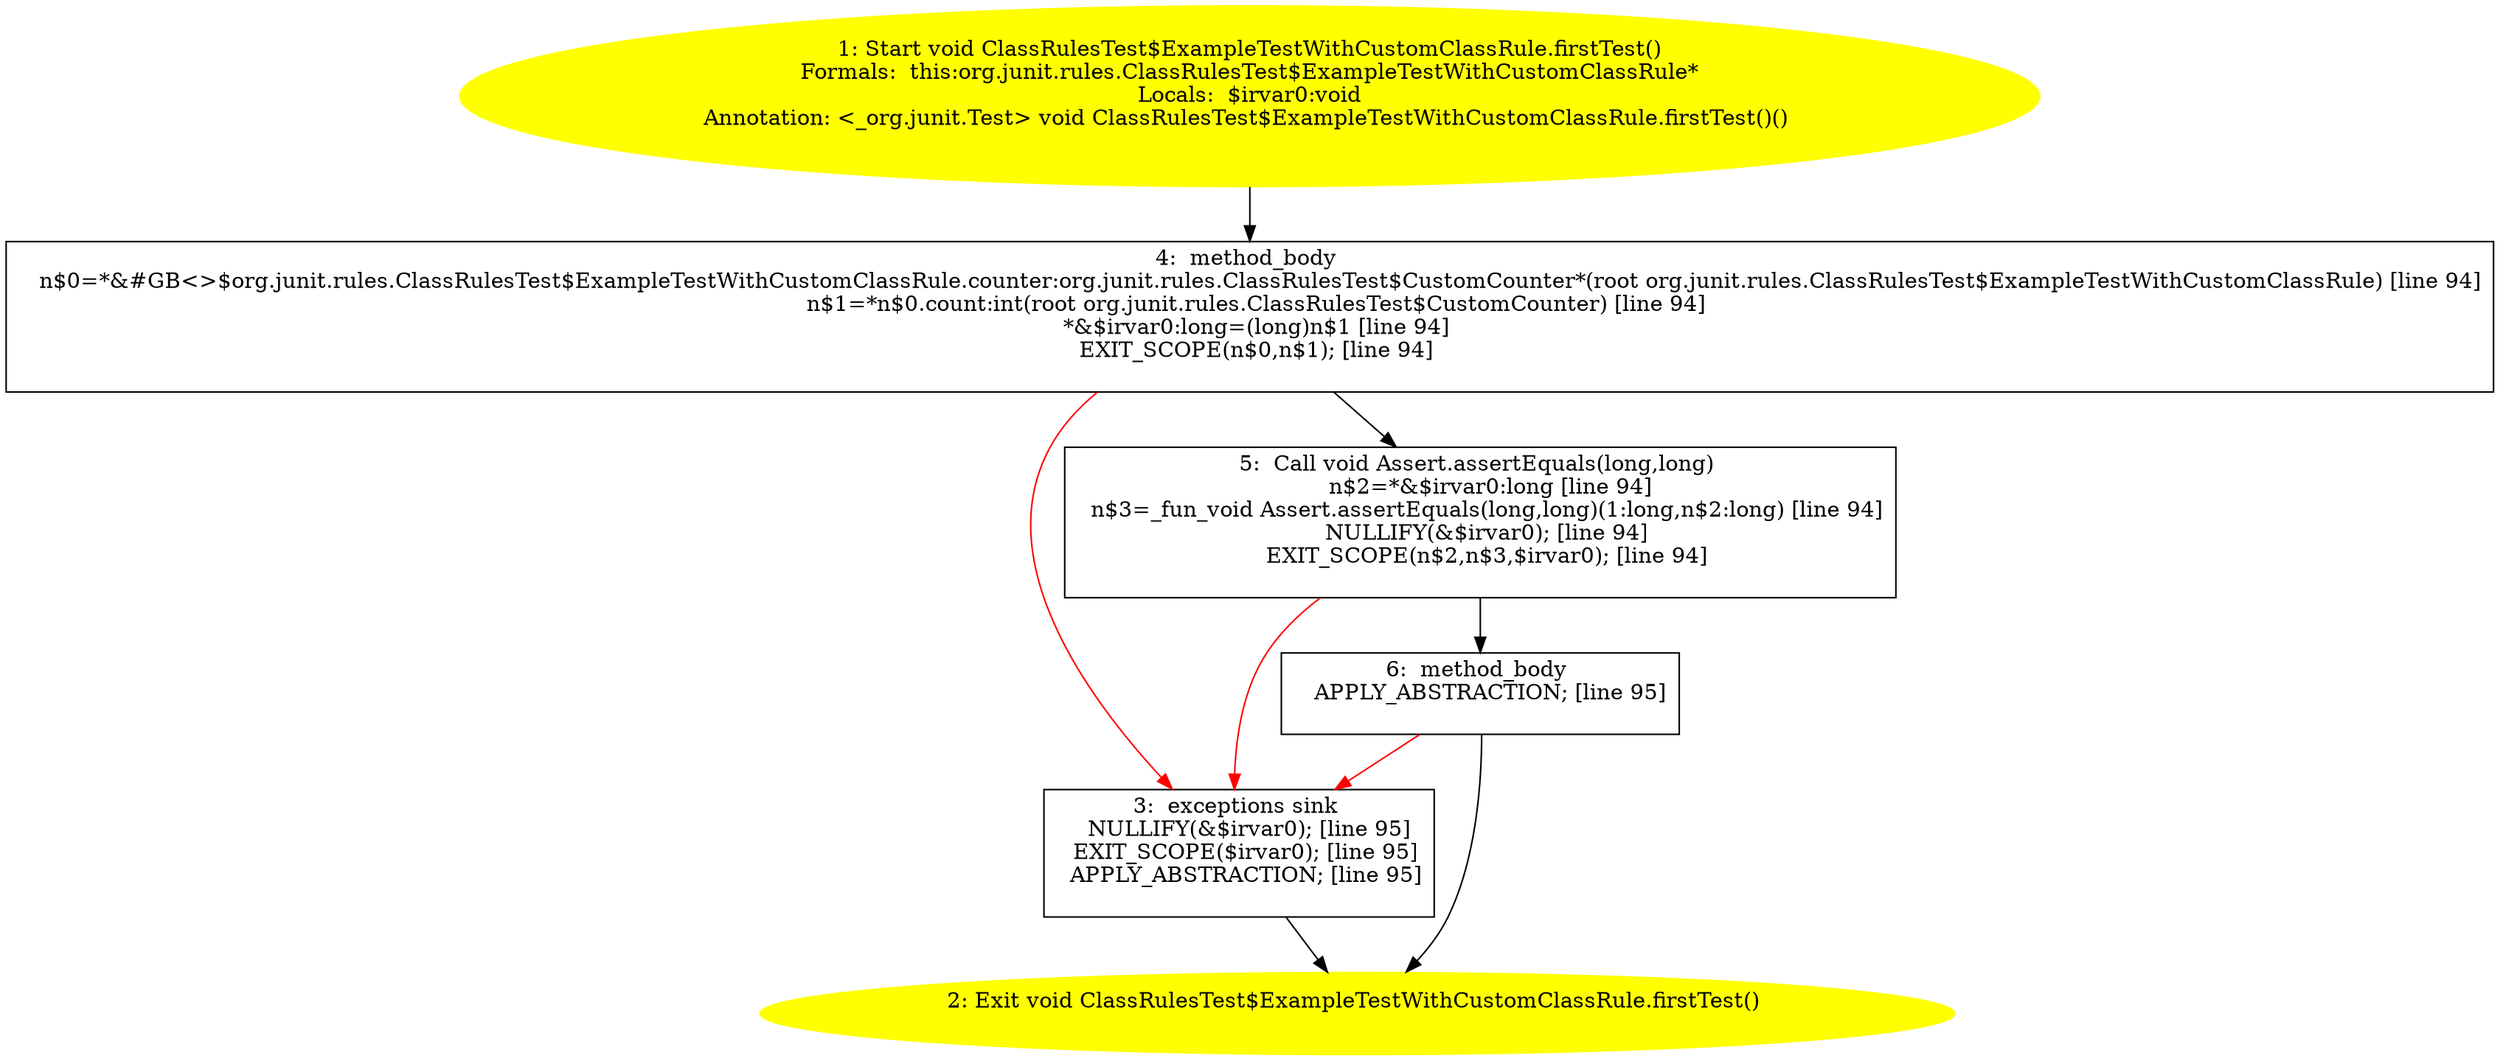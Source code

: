 /* @generated */
digraph cfg {
"org.junit.rules.ClassRulesTest$ExampleTestWithCustomClassRule.firstTest():void.a32a0532573a4f19d908b392a596cbf7_1" [label="1: Start void ClassRulesTest$ExampleTestWithCustomClassRule.firstTest()\nFormals:  this:org.junit.rules.ClassRulesTest$ExampleTestWithCustomClassRule*\nLocals:  $irvar0:void\nAnnotation: <_org.junit.Test> void ClassRulesTest$ExampleTestWithCustomClassRule.firstTest()() \n  " color=yellow style=filled]
	

	 "org.junit.rules.ClassRulesTest$ExampleTestWithCustomClassRule.firstTest():void.a32a0532573a4f19d908b392a596cbf7_1" -> "org.junit.rules.ClassRulesTest$ExampleTestWithCustomClassRule.firstTest():void.a32a0532573a4f19d908b392a596cbf7_4" ;
"org.junit.rules.ClassRulesTest$ExampleTestWithCustomClassRule.firstTest():void.a32a0532573a4f19d908b392a596cbf7_2" [label="2: Exit void ClassRulesTest$ExampleTestWithCustomClassRule.firstTest() \n  " color=yellow style=filled]
	

"org.junit.rules.ClassRulesTest$ExampleTestWithCustomClassRule.firstTest():void.a32a0532573a4f19d908b392a596cbf7_3" [label="3:  exceptions sink \n   NULLIFY(&$irvar0); [line 95]\n  EXIT_SCOPE($irvar0); [line 95]\n  APPLY_ABSTRACTION; [line 95]\n " shape="box"]
	

	 "org.junit.rules.ClassRulesTest$ExampleTestWithCustomClassRule.firstTest():void.a32a0532573a4f19d908b392a596cbf7_3" -> "org.junit.rules.ClassRulesTest$ExampleTestWithCustomClassRule.firstTest():void.a32a0532573a4f19d908b392a596cbf7_2" ;
"org.junit.rules.ClassRulesTest$ExampleTestWithCustomClassRule.firstTest():void.a32a0532573a4f19d908b392a596cbf7_4" [label="4:  method_body \n   n$0=*&#GB<>$org.junit.rules.ClassRulesTest$ExampleTestWithCustomClassRule.counter:org.junit.rules.ClassRulesTest$CustomCounter*(root org.junit.rules.ClassRulesTest$ExampleTestWithCustomClassRule) [line 94]\n  n$1=*n$0.count:int(root org.junit.rules.ClassRulesTest$CustomCounter) [line 94]\n  *&$irvar0:long=(long)n$1 [line 94]\n  EXIT_SCOPE(n$0,n$1); [line 94]\n " shape="box"]
	

	 "org.junit.rules.ClassRulesTest$ExampleTestWithCustomClassRule.firstTest():void.a32a0532573a4f19d908b392a596cbf7_4" -> "org.junit.rules.ClassRulesTest$ExampleTestWithCustomClassRule.firstTest():void.a32a0532573a4f19d908b392a596cbf7_5" ;
	 "org.junit.rules.ClassRulesTest$ExampleTestWithCustomClassRule.firstTest():void.a32a0532573a4f19d908b392a596cbf7_4" -> "org.junit.rules.ClassRulesTest$ExampleTestWithCustomClassRule.firstTest():void.a32a0532573a4f19d908b392a596cbf7_3" [color="red" ];
"org.junit.rules.ClassRulesTest$ExampleTestWithCustomClassRule.firstTest():void.a32a0532573a4f19d908b392a596cbf7_5" [label="5:  Call void Assert.assertEquals(long,long) \n   n$2=*&$irvar0:long [line 94]\n  n$3=_fun_void Assert.assertEquals(long,long)(1:long,n$2:long) [line 94]\n  NULLIFY(&$irvar0); [line 94]\n  EXIT_SCOPE(n$2,n$3,$irvar0); [line 94]\n " shape="box"]
	

	 "org.junit.rules.ClassRulesTest$ExampleTestWithCustomClassRule.firstTest():void.a32a0532573a4f19d908b392a596cbf7_5" -> "org.junit.rules.ClassRulesTest$ExampleTestWithCustomClassRule.firstTest():void.a32a0532573a4f19d908b392a596cbf7_6" ;
	 "org.junit.rules.ClassRulesTest$ExampleTestWithCustomClassRule.firstTest():void.a32a0532573a4f19d908b392a596cbf7_5" -> "org.junit.rules.ClassRulesTest$ExampleTestWithCustomClassRule.firstTest():void.a32a0532573a4f19d908b392a596cbf7_3" [color="red" ];
"org.junit.rules.ClassRulesTest$ExampleTestWithCustomClassRule.firstTest():void.a32a0532573a4f19d908b392a596cbf7_6" [label="6:  method_body \n   APPLY_ABSTRACTION; [line 95]\n " shape="box"]
	

	 "org.junit.rules.ClassRulesTest$ExampleTestWithCustomClassRule.firstTest():void.a32a0532573a4f19d908b392a596cbf7_6" -> "org.junit.rules.ClassRulesTest$ExampleTestWithCustomClassRule.firstTest():void.a32a0532573a4f19d908b392a596cbf7_2" ;
	 "org.junit.rules.ClassRulesTest$ExampleTestWithCustomClassRule.firstTest():void.a32a0532573a4f19d908b392a596cbf7_6" -> "org.junit.rules.ClassRulesTest$ExampleTestWithCustomClassRule.firstTest():void.a32a0532573a4f19d908b392a596cbf7_3" [color="red" ];
}
